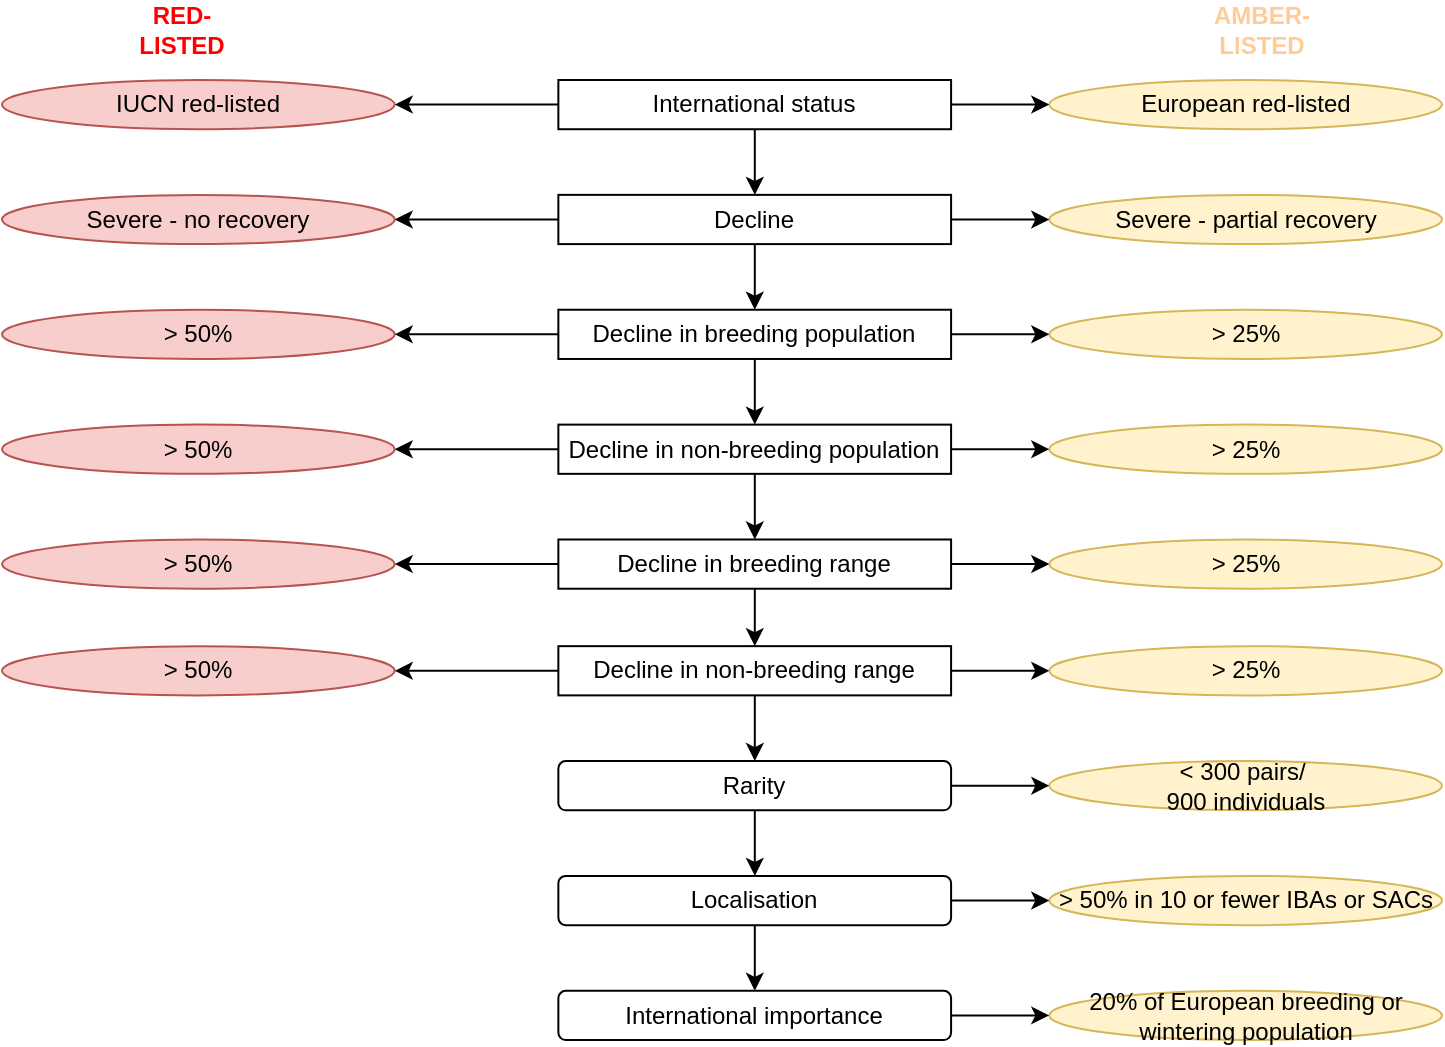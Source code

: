 <mxfile version="17.4.0" type="github">
  <diagram id="9d4OVd9io9vZIaMg1Rst" name="Page-1">
    <mxGraphModel dx="1577" dy="880" grid="1" gridSize="10" guides="1" tooltips="1" connect="1" arrows="1" fold="1" page="1" pageScale="1" pageWidth="827" pageHeight="1169" math="0" shadow="0">
      <root>
        <mxCell id="0" />
        <mxCell id="1" parent="0" />
        <mxCell id="xqFLC08Axi9LP9D50j1R-63" value="" style="group" vertex="1" connectable="0" parent="1">
          <mxGeometry x="20" y="80" width="720" height="480" as="geometry" />
        </mxCell>
        <mxCell id="xqFLC08Axi9LP9D50j1R-1" value="International status" style="rounded=0;whiteSpace=wrap;html=1;" vertex="1" parent="xqFLC08Axi9LP9D50j1R-63">
          <mxGeometry x="278.182" width="196.364" height="24.615" as="geometry" />
        </mxCell>
        <mxCell id="xqFLC08Axi9LP9D50j1R-2" value="Decline" style="rounded=0;whiteSpace=wrap;html=1;" vertex="1" parent="xqFLC08Axi9LP9D50j1R-63">
          <mxGeometry x="278.182" y="57.436" width="196.364" height="24.615" as="geometry" />
        </mxCell>
        <mxCell id="xqFLC08Axi9LP9D50j1R-3" value="" style="edgeStyle=orthogonalEdgeStyle;rounded=0;orthogonalLoop=1;jettySize=auto;html=1;" edge="1" parent="xqFLC08Axi9LP9D50j1R-63" source="xqFLC08Axi9LP9D50j1R-1" target="xqFLC08Axi9LP9D50j1R-2">
          <mxGeometry relative="1" as="geometry" />
        </mxCell>
        <mxCell id="xqFLC08Axi9LP9D50j1R-4" value="Decline in breeding population" style="rounded=0;whiteSpace=wrap;html=1;" vertex="1" parent="xqFLC08Axi9LP9D50j1R-63">
          <mxGeometry x="278.182" y="114.872" width="196.364" height="24.615" as="geometry" />
        </mxCell>
        <mxCell id="xqFLC08Axi9LP9D50j1R-5" value="" style="edgeStyle=orthogonalEdgeStyle;rounded=0;orthogonalLoop=1;jettySize=auto;html=1;" edge="1" parent="xqFLC08Axi9LP9D50j1R-63" source="xqFLC08Axi9LP9D50j1R-2" target="xqFLC08Axi9LP9D50j1R-4">
          <mxGeometry relative="1" as="geometry" />
        </mxCell>
        <mxCell id="xqFLC08Axi9LP9D50j1R-6" value="Decline in non-breeding population" style="rounded=0;whiteSpace=wrap;html=1;" vertex="1" parent="xqFLC08Axi9LP9D50j1R-63">
          <mxGeometry x="278.182" y="172.308" width="196.364" height="24.615" as="geometry" />
        </mxCell>
        <mxCell id="xqFLC08Axi9LP9D50j1R-7" value="" style="edgeStyle=orthogonalEdgeStyle;rounded=0;orthogonalLoop=1;jettySize=auto;html=1;" edge="1" parent="xqFLC08Axi9LP9D50j1R-63" source="xqFLC08Axi9LP9D50j1R-4" target="xqFLC08Axi9LP9D50j1R-6">
          <mxGeometry relative="1" as="geometry" />
        </mxCell>
        <mxCell id="xqFLC08Axi9LP9D50j1R-11" value="" style="edgeStyle=orthogonalEdgeStyle;rounded=0;orthogonalLoop=1;jettySize=auto;html=1;" edge="1" parent="xqFLC08Axi9LP9D50j1R-63" source="xqFLC08Axi9LP9D50j1R-8">
          <mxGeometry relative="1" as="geometry">
            <mxPoint x="376.364" y="283.077" as="targetPoint" />
          </mxGeometry>
        </mxCell>
        <mxCell id="xqFLC08Axi9LP9D50j1R-8" value="Decline in breeding range" style="rounded=0;whiteSpace=wrap;html=1;" vertex="1" parent="xqFLC08Axi9LP9D50j1R-63">
          <mxGeometry x="278.182" y="229.744" width="196.364" height="24.615" as="geometry" />
        </mxCell>
        <mxCell id="xqFLC08Axi9LP9D50j1R-9" value="" style="edgeStyle=orthogonalEdgeStyle;rounded=0;orthogonalLoop=1;jettySize=auto;html=1;" edge="1" parent="xqFLC08Axi9LP9D50j1R-63" source="xqFLC08Axi9LP9D50j1R-6" target="xqFLC08Axi9LP9D50j1R-8">
          <mxGeometry relative="1" as="geometry" />
        </mxCell>
        <mxCell id="xqFLC08Axi9LP9D50j1R-12" value="Decline in non-breeding range" style="whiteSpace=wrap;html=1;" vertex="1" parent="xqFLC08Axi9LP9D50j1R-63">
          <mxGeometry x="278.182" y="283.077" width="196.364" height="24.615" as="geometry" />
        </mxCell>
        <mxCell id="xqFLC08Axi9LP9D50j1R-13" value="Rarity" style="rounded=1;whiteSpace=wrap;html=1;" vertex="1" parent="xqFLC08Axi9LP9D50j1R-63">
          <mxGeometry x="278.182" y="340.513" width="196.364" height="24.615" as="geometry" />
        </mxCell>
        <mxCell id="xqFLC08Axi9LP9D50j1R-14" value="" style="edgeStyle=orthogonalEdgeStyle;rounded=0;orthogonalLoop=1;jettySize=auto;html=1;" edge="1" parent="xqFLC08Axi9LP9D50j1R-63" source="xqFLC08Axi9LP9D50j1R-12" target="xqFLC08Axi9LP9D50j1R-13">
          <mxGeometry relative="1" as="geometry" />
        </mxCell>
        <mxCell id="xqFLC08Axi9LP9D50j1R-15" value="Localisation" style="rounded=1;whiteSpace=wrap;html=1;" vertex="1" parent="xqFLC08Axi9LP9D50j1R-63">
          <mxGeometry x="278.182" y="397.949" width="196.364" height="24.615" as="geometry" />
        </mxCell>
        <mxCell id="xqFLC08Axi9LP9D50j1R-16" value="" style="edgeStyle=orthogonalEdgeStyle;rounded=0;orthogonalLoop=1;jettySize=auto;html=1;" edge="1" parent="xqFLC08Axi9LP9D50j1R-63" source="xqFLC08Axi9LP9D50j1R-13" target="xqFLC08Axi9LP9D50j1R-15">
          <mxGeometry relative="1" as="geometry" />
        </mxCell>
        <mxCell id="xqFLC08Axi9LP9D50j1R-17" value="International importance" style="rounded=1;whiteSpace=wrap;html=1;" vertex="1" parent="xqFLC08Axi9LP9D50j1R-63">
          <mxGeometry x="278.182" y="455.385" width="196.364" height="24.615" as="geometry" />
        </mxCell>
        <mxCell id="xqFLC08Axi9LP9D50j1R-18" value="" style="edgeStyle=orthogonalEdgeStyle;rounded=0;orthogonalLoop=1;jettySize=auto;html=1;" edge="1" parent="xqFLC08Axi9LP9D50j1R-63" source="xqFLC08Axi9LP9D50j1R-15" target="xqFLC08Axi9LP9D50j1R-17">
          <mxGeometry relative="1" as="geometry" />
        </mxCell>
        <mxCell id="xqFLC08Axi9LP9D50j1R-23" value="Severe - partial recovery" style="ellipse;whiteSpace=wrap;html=1;rounded=0;fillColor=#fff2cc;strokeColor=#d6b656;" vertex="1" parent="xqFLC08Axi9LP9D50j1R-63">
          <mxGeometry x="523.636" y="57.436" width="196.364" height="24.615" as="geometry" />
        </mxCell>
        <mxCell id="xqFLC08Axi9LP9D50j1R-24" value="" style="edgeStyle=orthogonalEdgeStyle;rounded=0;orthogonalLoop=1;jettySize=auto;html=1;" edge="1" parent="xqFLC08Axi9LP9D50j1R-63" source="xqFLC08Axi9LP9D50j1R-2" target="xqFLC08Axi9LP9D50j1R-23">
          <mxGeometry relative="1" as="geometry" />
        </mxCell>
        <mxCell id="xqFLC08Axi9LP9D50j1R-29" value="Severe - no recovery" style="ellipse;whiteSpace=wrap;html=1;rounded=0;fillColor=#f8cecc;strokeColor=#b85450;" vertex="1" parent="xqFLC08Axi9LP9D50j1R-63">
          <mxGeometry y="57.436" width="196.364" height="24.615" as="geometry" />
        </mxCell>
        <mxCell id="xqFLC08Axi9LP9D50j1R-30" value="" style="edgeStyle=orthogonalEdgeStyle;rounded=0;orthogonalLoop=1;jettySize=auto;html=1;" edge="1" parent="xqFLC08Axi9LP9D50j1R-63" source="xqFLC08Axi9LP9D50j1R-2" target="xqFLC08Axi9LP9D50j1R-29">
          <mxGeometry relative="1" as="geometry" />
        </mxCell>
        <mxCell id="xqFLC08Axi9LP9D50j1R-31" value="&amp;gt; 25%" style="ellipse;whiteSpace=wrap;html=1;rounded=0;fillColor=#fff2cc;strokeColor=#d6b656;" vertex="1" parent="xqFLC08Axi9LP9D50j1R-63">
          <mxGeometry x="523.636" y="114.872" width="196.364" height="24.615" as="geometry" />
        </mxCell>
        <mxCell id="xqFLC08Axi9LP9D50j1R-32" value="" style="edgeStyle=orthogonalEdgeStyle;rounded=0;orthogonalLoop=1;jettySize=auto;html=1;" edge="1" parent="xqFLC08Axi9LP9D50j1R-63" source="xqFLC08Axi9LP9D50j1R-4" target="xqFLC08Axi9LP9D50j1R-31">
          <mxGeometry relative="1" as="geometry" />
        </mxCell>
        <mxCell id="xqFLC08Axi9LP9D50j1R-33" value="&amp;gt; 50%" style="ellipse;whiteSpace=wrap;html=1;rounded=0;fillColor=#f8cecc;strokeColor=#b85450;" vertex="1" parent="xqFLC08Axi9LP9D50j1R-63">
          <mxGeometry y="114.872" width="196.364" height="24.615" as="geometry" />
        </mxCell>
        <mxCell id="xqFLC08Axi9LP9D50j1R-34" value="" style="edgeStyle=orthogonalEdgeStyle;rounded=0;orthogonalLoop=1;jettySize=auto;html=1;" edge="1" parent="xqFLC08Axi9LP9D50j1R-63" source="xqFLC08Axi9LP9D50j1R-4" target="xqFLC08Axi9LP9D50j1R-33">
          <mxGeometry relative="1" as="geometry" />
        </mxCell>
        <mxCell id="xqFLC08Axi9LP9D50j1R-35" value="&amp;gt; 25%" style="ellipse;whiteSpace=wrap;html=1;rounded=0;fillColor=#fff2cc;strokeColor=#d6b656;" vertex="1" parent="xqFLC08Axi9LP9D50j1R-63">
          <mxGeometry x="523.636" y="172.308" width="196.364" height="24.615" as="geometry" />
        </mxCell>
        <mxCell id="xqFLC08Axi9LP9D50j1R-36" value="" style="edgeStyle=orthogonalEdgeStyle;rounded=0;orthogonalLoop=1;jettySize=auto;html=1;" edge="1" parent="xqFLC08Axi9LP9D50j1R-63" source="xqFLC08Axi9LP9D50j1R-6" target="xqFLC08Axi9LP9D50j1R-35">
          <mxGeometry relative="1" as="geometry" />
        </mxCell>
        <mxCell id="xqFLC08Axi9LP9D50j1R-37" value="&amp;gt; 50%" style="ellipse;whiteSpace=wrap;html=1;rounded=0;fillColor=#f8cecc;strokeColor=#b85450;" vertex="1" parent="xqFLC08Axi9LP9D50j1R-63">
          <mxGeometry y="172.308" width="196.364" height="24.615" as="geometry" />
        </mxCell>
        <mxCell id="xqFLC08Axi9LP9D50j1R-38" value="" style="edgeStyle=orthogonalEdgeStyle;rounded=0;orthogonalLoop=1;jettySize=auto;html=1;" edge="1" parent="xqFLC08Axi9LP9D50j1R-63" source="xqFLC08Axi9LP9D50j1R-6" target="xqFLC08Axi9LP9D50j1R-37">
          <mxGeometry relative="1" as="geometry" />
        </mxCell>
        <mxCell id="xqFLC08Axi9LP9D50j1R-39" value="&amp;gt; 25%" style="ellipse;whiteSpace=wrap;html=1;rounded=0;fillColor=#fff2cc;strokeColor=#d6b656;" vertex="1" parent="xqFLC08Axi9LP9D50j1R-63">
          <mxGeometry x="523.636" y="229.744" width="196.364" height="24.615" as="geometry" />
        </mxCell>
        <mxCell id="xqFLC08Axi9LP9D50j1R-40" value="" style="edgeStyle=orthogonalEdgeStyle;rounded=0;orthogonalLoop=1;jettySize=auto;html=1;" edge="1" parent="xqFLC08Axi9LP9D50j1R-63" source="xqFLC08Axi9LP9D50j1R-8" target="xqFLC08Axi9LP9D50j1R-39">
          <mxGeometry relative="1" as="geometry" />
        </mxCell>
        <mxCell id="xqFLC08Axi9LP9D50j1R-41" value="&amp;gt; 50%" style="ellipse;whiteSpace=wrap;html=1;rounded=0;fillColor=#f8cecc;strokeColor=#b85450;" vertex="1" parent="xqFLC08Axi9LP9D50j1R-63">
          <mxGeometry y="229.744" width="196.364" height="24.615" as="geometry" />
        </mxCell>
        <mxCell id="xqFLC08Axi9LP9D50j1R-42" value="" style="edgeStyle=orthogonalEdgeStyle;rounded=0;orthogonalLoop=1;jettySize=auto;html=1;" edge="1" parent="xqFLC08Axi9LP9D50j1R-63" source="xqFLC08Axi9LP9D50j1R-8" target="xqFLC08Axi9LP9D50j1R-41">
          <mxGeometry relative="1" as="geometry" />
        </mxCell>
        <mxCell id="xqFLC08Axi9LP9D50j1R-43" value="&amp;gt; 25%" style="ellipse;whiteSpace=wrap;html=1;fillColor=#fff2cc;strokeColor=#d6b656;" vertex="1" parent="xqFLC08Axi9LP9D50j1R-63">
          <mxGeometry x="523.636" y="283.077" width="196.364" height="24.615" as="geometry" />
        </mxCell>
        <mxCell id="xqFLC08Axi9LP9D50j1R-44" value="" style="edgeStyle=orthogonalEdgeStyle;rounded=0;orthogonalLoop=1;jettySize=auto;html=1;" edge="1" parent="xqFLC08Axi9LP9D50j1R-63" source="xqFLC08Axi9LP9D50j1R-12" target="xqFLC08Axi9LP9D50j1R-43">
          <mxGeometry relative="1" as="geometry" />
        </mxCell>
        <mxCell id="xqFLC08Axi9LP9D50j1R-45" value="&amp;gt; 50%" style="ellipse;whiteSpace=wrap;html=1;fillColor=#f8cecc;strokeColor=#b85450;" vertex="1" parent="xqFLC08Axi9LP9D50j1R-63">
          <mxGeometry y="283.077" width="196.364" height="24.615" as="geometry" />
        </mxCell>
        <mxCell id="xqFLC08Axi9LP9D50j1R-46" value="" style="edgeStyle=orthogonalEdgeStyle;rounded=0;orthogonalLoop=1;jettySize=auto;html=1;" edge="1" parent="xqFLC08Axi9LP9D50j1R-63" source="xqFLC08Axi9LP9D50j1R-12" target="xqFLC08Axi9LP9D50j1R-45">
          <mxGeometry relative="1" as="geometry" />
        </mxCell>
        <mxCell id="xqFLC08Axi9LP9D50j1R-47" value="&amp;lt; 300 pairs/&amp;nbsp;&lt;br&gt;900 individuals" style="ellipse;whiteSpace=wrap;html=1;rounded=1;fillColor=#fff2cc;strokeColor=#d6b656;" vertex="1" parent="xqFLC08Axi9LP9D50j1R-63">
          <mxGeometry x="523.636" y="340.513" width="196.364" height="24.615" as="geometry" />
        </mxCell>
        <mxCell id="xqFLC08Axi9LP9D50j1R-48" value="" style="edgeStyle=orthogonalEdgeStyle;rounded=0;orthogonalLoop=1;jettySize=auto;html=1;" edge="1" parent="xqFLC08Axi9LP9D50j1R-63" source="xqFLC08Axi9LP9D50j1R-13" target="xqFLC08Axi9LP9D50j1R-47">
          <mxGeometry relative="1" as="geometry" />
        </mxCell>
        <mxCell id="xqFLC08Axi9LP9D50j1R-51" value="&amp;gt; 50% in 10 or fewer IBAs or SACs" style="ellipse;whiteSpace=wrap;html=1;rounded=1;fillColor=#fff2cc;strokeColor=#d6b656;" vertex="1" parent="xqFLC08Axi9LP9D50j1R-63">
          <mxGeometry x="523.636" y="397.949" width="196.364" height="24.615" as="geometry" />
        </mxCell>
        <mxCell id="xqFLC08Axi9LP9D50j1R-52" value="" style="edgeStyle=orthogonalEdgeStyle;rounded=0;orthogonalLoop=1;jettySize=auto;html=1;" edge="1" parent="xqFLC08Axi9LP9D50j1R-63" source="xqFLC08Axi9LP9D50j1R-15" target="xqFLC08Axi9LP9D50j1R-51">
          <mxGeometry relative="1" as="geometry" />
        </mxCell>
        <mxCell id="xqFLC08Axi9LP9D50j1R-55" value="20% of European breeding or wintering population" style="ellipse;whiteSpace=wrap;html=1;rounded=1;fillColor=#fff2cc;strokeColor=#d6b656;" vertex="1" parent="xqFLC08Axi9LP9D50j1R-63">
          <mxGeometry x="523.636" y="455.385" width="196.364" height="24.615" as="geometry" />
        </mxCell>
        <mxCell id="xqFLC08Axi9LP9D50j1R-56" value="" style="edgeStyle=orthogonalEdgeStyle;rounded=0;orthogonalLoop=1;jettySize=auto;html=1;" edge="1" parent="xqFLC08Axi9LP9D50j1R-63" source="xqFLC08Axi9LP9D50j1R-17" target="xqFLC08Axi9LP9D50j1R-55">
          <mxGeometry relative="1" as="geometry" />
        </mxCell>
        <mxCell id="xqFLC08Axi9LP9D50j1R-59" value="IUCN red-listed" style="ellipse;whiteSpace=wrap;html=1;rounded=0;fillColor=#f8cecc;strokeColor=#b85450;" vertex="1" parent="xqFLC08Axi9LP9D50j1R-63">
          <mxGeometry width="196.364" height="24.615" as="geometry" />
        </mxCell>
        <mxCell id="xqFLC08Axi9LP9D50j1R-60" value="" style="edgeStyle=orthogonalEdgeStyle;rounded=0;orthogonalLoop=1;jettySize=auto;html=1;" edge="1" parent="xqFLC08Axi9LP9D50j1R-63" source="xqFLC08Axi9LP9D50j1R-1" target="xqFLC08Axi9LP9D50j1R-59">
          <mxGeometry relative="1" as="geometry" />
        </mxCell>
        <mxCell id="xqFLC08Axi9LP9D50j1R-61" value="European red-listed" style="ellipse;whiteSpace=wrap;html=1;rounded=0;fillColor=#fff2cc;strokeColor=#d6b656;" vertex="1" parent="xqFLC08Axi9LP9D50j1R-63">
          <mxGeometry x="523.636" width="196.364" height="24.615" as="geometry" />
        </mxCell>
        <mxCell id="xqFLC08Axi9LP9D50j1R-62" value="" style="edgeStyle=orthogonalEdgeStyle;rounded=0;orthogonalLoop=1;jettySize=auto;html=1;" edge="1" parent="xqFLC08Axi9LP9D50j1R-63" source="xqFLC08Axi9LP9D50j1R-1" target="xqFLC08Axi9LP9D50j1R-61">
          <mxGeometry relative="1" as="geometry" />
        </mxCell>
        <mxCell id="xqFLC08Axi9LP9D50j1R-64" value="&lt;font color=&quot;#ff0000&quot;&gt;&lt;b&gt;RED-LISTED&lt;/b&gt;&lt;/font&gt;" style="text;html=1;strokeColor=none;fillColor=none;align=center;verticalAlign=middle;whiteSpace=wrap;rounded=0;" vertex="1" parent="1">
          <mxGeometry x="80" y="40" width="60" height="30" as="geometry" />
        </mxCell>
        <mxCell id="xqFLC08Axi9LP9D50j1R-65" value="&lt;font color=&quot;#ffcc99&quot;&gt;&lt;b&gt;AMBER-&lt;br&gt;LISTED&lt;/b&gt;&lt;/font&gt;" style="text;html=1;strokeColor=none;fillColor=none;align=center;verticalAlign=middle;whiteSpace=wrap;rounded=0;" vertex="1" parent="1">
          <mxGeometry x="620" y="40" width="60" height="30" as="geometry" />
        </mxCell>
      </root>
    </mxGraphModel>
  </diagram>
</mxfile>

